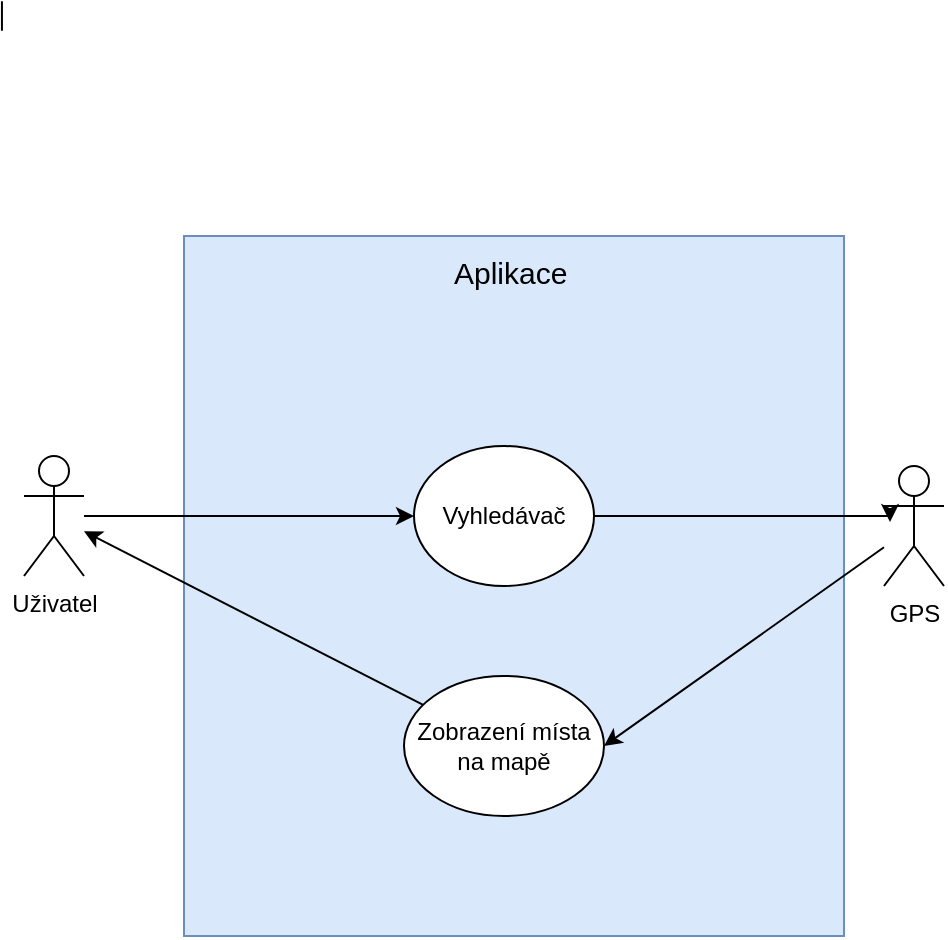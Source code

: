 <mxfile version="22.0.8" type="device">
  <diagram name="Stránka-1" id="SZflLTvGPq7JX6_4BzlD">
    <mxGraphModel dx="1866" dy="514" grid="1" gridSize="10" guides="1" tooltips="1" connect="1" arrows="1" fold="1" page="1" pageScale="1" pageWidth="827" pageHeight="1169" math="0" shadow="0">
      <root>
        <mxCell id="0" />
        <mxCell id="1" parent="0" />
        <mxCell id="WG8-0oqEW0Bs1PvZ1Iz8-1" value="" style="rounded=0;whiteSpace=wrap;html=1;fillColor=#dae8fc;strokeColor=#6c8ebf;" vertex="1" parent="1">
          <mxGeometry x="90" y="170" width="330" height="350" as="geometry" />
        </mxCell>
        <mxCell id="WG8-0oqEW0Bs1PvZ1Iz8-13" style="edgeStyle=orthogonalEdgeStyle;rounded=0;orthogonalLoop=1;jettySize=auto;html=1;" edge="1" parent="1" source="q4pzPnrohXeNWm_JFjDt-1" target="WG8-0oqEW0Bs1PvZ1Iz8-11">
          <mxGeometry relative="1" as="geometry" />
        </mxCell>
        <mxCell id="q4pzPnrohXeNWm_JFjDt-1" value="Uživatel" style="shape=umlActor;verticalLabelPosition=bottom;verticalAlign=top;html=1;outlineConnect=0;" parent="1" vertex="1">
          <mxGeometry x="10" y="280" width="30" height="60" as="geometry" />
        </mxCell>
        <mxCell id="q4pzPnrohXeNWm_JFjDt-4" value="" style="endArrow=none;html=1;rounded=0;" parent="1" edge="1">
          <mxGeometry width="50" height="50" relative="1" as="geometry">
            <mxPoint x="-1.028" y="52.628" as="sourcePoint" />
            <mxPoint x="-1.028" y="67.372" as="targetPoint" />
          </mxGeometry>
        </mxCell>
        <mxCell id="WG8-0oqEW0Bs1PvZ1Iz8-11" value="Vyhledávač" style="ellipse;whiteSpace=wrap;html=1;" vertex="1" parent="1">
          <mxGeometry x="205" y="275" width="90" height="70" as="geometry" />
        </mxCell>
        <mxCell id="WG8-0oqEW0Bs1PvZ1Iz8-21" value="&lt;div style=&quot;font-size: 15px;&quot;&gt;Aplikace&lt;/div&gt;" style="text;html=1;strokeColor=none;fillColor=none;spacing=5;spacingTop=-20;whiteSpace=wrap;overflow=hidden;rounded=0;fontSize=15;" vertex="1" parent="1">
          <mxGeometry x="220" y="190" width="70" height="10" as="geometry" />
        </mxCell>
        <mxCell id="WG8-0oqEW0Bs1PvZ1Iz8-26" value="&lt;div&gt;Zobrazení místa&lt;/div&gt;&lt;div&gt;na mapě&lt;br&gt;&lt;/div&gt;" style="ellipse;whiteSpace=wrap;html=1;" vertex="1" parent="1">
          <mxGeometry x="200" y="390" width="100" height="70" as="geometry" />
        </mxCell>
        <mxCell id="WG8-0oqEW0Bs1PvZ1Iz8-27" value="GPS" style="shape=umlActor;verticalLabelPosition=bottom;verticalAlign=top;html=1;outlineConnect=0;" vertex="1" parent="1">
          <mxGeometry x="440" y="285" width="30" height="60" as="geometry" />
        </mxCell>
        <mxCell id="WG8-0oqEW0Bs1PvZ1Iz8-30" style="edgeStyle=orthogonalEdgeStyle;rounded=0;orthogonalLoop=1;jettySize=auto;html=1;entryX=0.1;entryY=0.467;entryDx=0;entryDy=0;entryPerimeter=0;" edge="1" parent="1" source="WG8-0oqEW0Bs1PvZ1Iz8-11" target="WG8-0oqEW0Bs1PvZ1Iz8-27">
          <mxGeometry relative="1" as="geometry">
            <Array as="points">
              <mxPoint x="443" y="310" />
            </Array>
          </mxGeometry>
        </mxCell>
        <mxCell id="WG8-0oqEW0Bs1PvZ1Iz8-31" value="" style="endArrow=classic;html=1;rounded=0;entryX=1;entryY=0.5;entryDx=0;entryDy=0;" edge="1" parent="1" source="WG8-0oqEW0Bs1PvZ1Iz8-27" target="WG8-0oqEW0Bs1PvZ1Iz8-26">
          <mxGeometry width="50" height="50" relative="1" as="geometry">
            <mxPoint x="230" y="360" as="sourcePoint" />
            <mxPoint x="280" y="310" as="targetPoint" />
          </mxGeometry>
        </mxCell>
        <mxCell id="WG8-0oqEW0Bs1PvZ1Iz8-32" value="" style="endArrow=classic;html=1;rounded=0;" edge="1" parent="1" source="WG8-0oqEW0Bs1PvZ1Iz8-26" target="q4pzPnrohXeNWm_JFjDt-1">
          <mxGeometry width="50" height="50" relative="1" as="geometry">
            <mxPoint x="230" y="360" as="sourcePoint" />
            <mxPoint x="280" y="310" as="targetPoint" />
          </mxGeometry>
        </mxCell>
      </root>
    </mxGraphModel>
  </diagram>
</mxfile>
